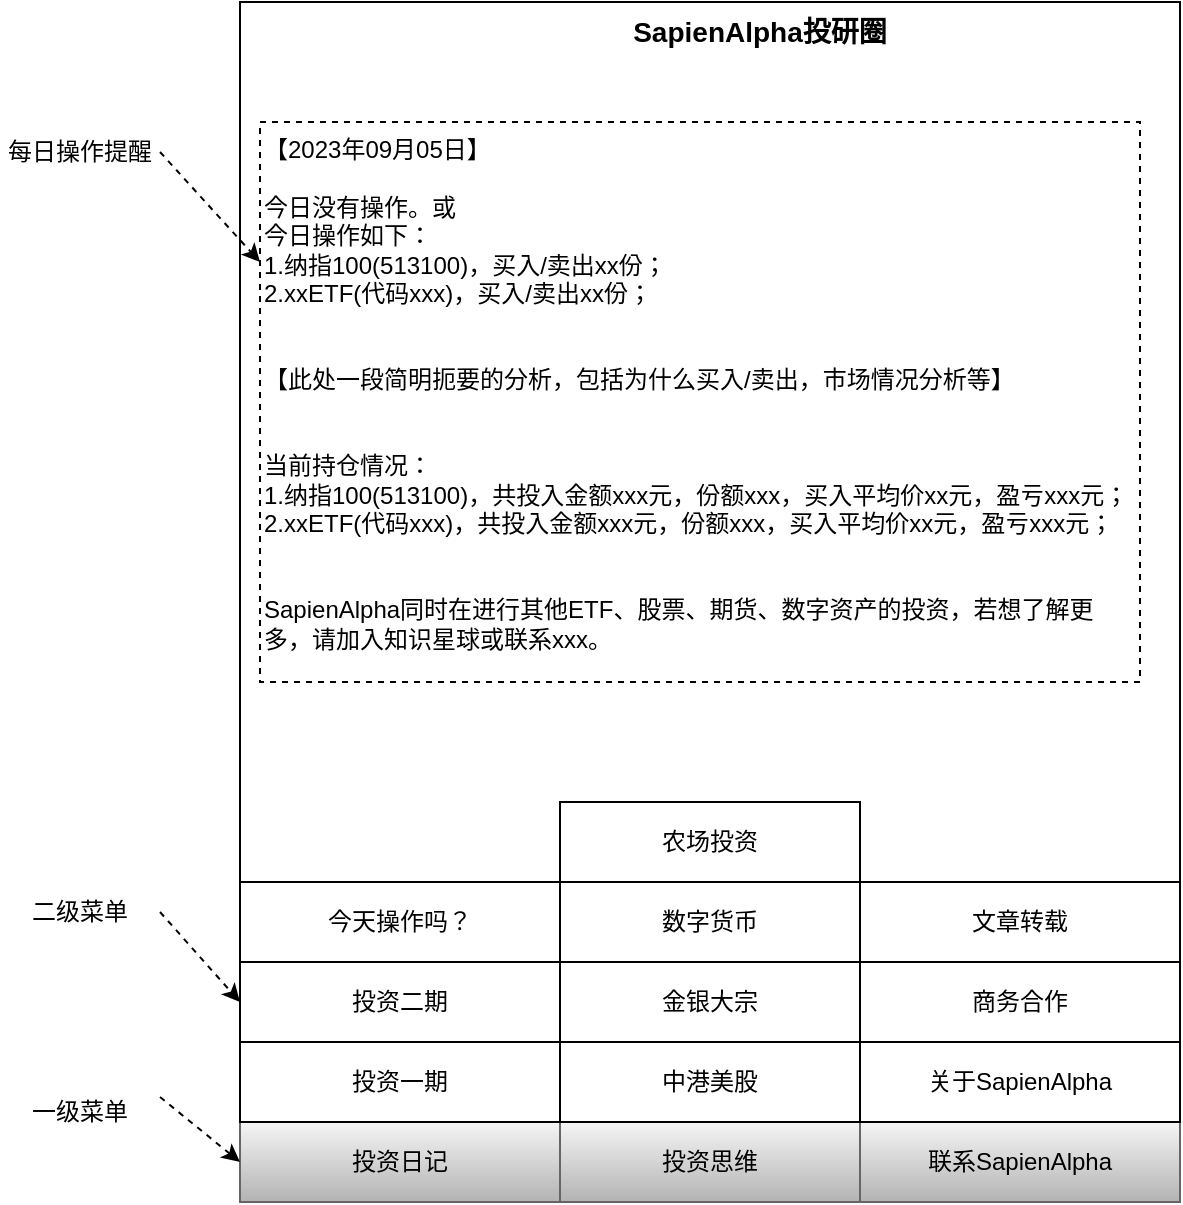<mxfile version="21.2.9" type="github">
  <diagram name="第 1 页" id="QTAsjR65V7fDov5XbZmy">
    <mxGraphModel dx="1194" dy="791" grid="1" gridSize="10" guides="1" tooltips="1" connect="1" arrows="1" fold="1" page="1" pageScale="1" pageWidth="827" pageHeight="1169" math="0" shadow="0">
      <root>
        <mxCell id="0" />
        <mxCell id="1" parent="0" />
        <mxCell id="2sGhMW7u28O068fkxQ1E-1" value="" style="rounded=0;whiteSpace=wrap;html=1;" vertex="1" parent="1">
          <mxGeometry x="160" y="40" width="470" height="600" as="geometry" />
        </mxCell>
        <mxCell id="2sGhMW7u28O068fkxQ1E-2" value="【2023年09月05日】&lt;br&gt;&lt;br&gt;今日没有操作。或&lt;br&gt;今日操作如下：&lt;br&gt;1.纳指100(513100)，买入/卖出xx份；&lt;br&gt;2.xxETF(代码xxx)，买入/卖出xx份；&lt;br&gt;&lt;br&gt;&lt;br&gt;【此处一段简明扼要的分析，包括为什么买入/卖出，市场情况分析等】&lt;br&gt;&lt;br&gt;&lt;br&gt;当前持仓情况：&lt;br&gt;1.纳指100(513100)，共投入金额xxx元，份额xxx，买入平均价xx元，盈亏xxx元；&lt;br&gt;2.xxETF(代码xxx)，共投入金额xxx元，份额xxx，买入平均价xx元，盈亏xxx元；&lt;br&gt;&lt;br&gt;&lt;br&gt;SapienAlpha同时在进行其他ETF、股票、期货、数字资产的投资，若想了解更多，请加入知识星球或联系xxx。" style="text;html=1;strokeColor=default;fillColor=none;align=left;verticalAlign=top;whiteSpace=wrap;rounded=0;dashed=1;" vertex="1" parent="1">
          <mxGeometry x="170" y="100" width="440" height="280" as="geometry" />
        </mxCell>
        <mxCell id="2sGhMW7u28O068fkxQ1E-3" value="SapienAlpha投研圈" style="text;html=1;strokeColor=none;fillColor=none;align=center;verticalAlign=middle;whiteSpace=wrap;rounded=0;fontStyle=1;fontSize=14;" vertex="1" parent="1">
          <mxGeometry x="345" y="40" width="150" height="30" as="geometry" />
        </mxCell>
        <mxCell id="2sGhMW7u28O068fkxQ1E-4" value="每日操作提醒" style="text;html=1;strokeColor=none;fillColor=none;align=center;verticalAlign=middle;whiteSpace=wrap;rounded=0;" vertex="1" parent="1">
          <mxGeometry x="40" y="100" width="80" height="30" as="geometry" />
        </mxCell>
        <mxCell id="2sGhMW7u28O068fkxQ1E-5" value="" style="endArrow=classic;html=1;rounded=0;exitX=1;exitY=0.5;exitDx=0;exitDy=0;entryX=0;entryY=0.25;entryDx=0;entryDy=0;dashed=1;" edge="1" parent="1" source="2sGhMW7u28O068fkxQ1E-4" target="2sGhMW7u28O068fkxQ1E-2">
          <mxGeometry width="50" height="50" relative="1" as="geometry">
            <mxPoint x="410" y="400" as="sourcePoint" />
            <mxPoint x="460" y="350" as="targetPoint" />
          </mxGeometry>
        </mxCell>
        <mxCell id="2sGhMW7u28O068fkxQ1E-6" value="投资日记" style="rounded=0;whiteSpace=wrap;html=1;fillColor=#f5f5f5;gradientColor=#b3b3b3;strokeColor=#666666;" vertex="1" parent="1">
          <mxGeometry x="160" y="600" width="160" height="40" as="geometry" />
        </mxCell>
        <mxCell id="2sGhMW7u28O068fkxQ1E-7" value="投资思维" style="rounded=0;whiteSpace=wrap;html=1;fillColor=#f5f5f5;gradientColor=#b3b3b3;strokeColor=#666666;" vertex="1" parent="1">
          <mxGeometry x="320" y="600" width="150" height="40" as="geometry" />
        </mxCell>
        <mxCell id="2sGhMW7u28O068fkxQ1E-8" value="联系SapienAlpha" style="rounded=0;whiteSpace=wrap;html=1;fillColor=#f5f5f5;gradientColor=#b3b3b3;strokeColor=#666666;" vertex="1" parent="1">
          <mxGeometry x="470" y="600" width="160" height="40" as="geometry" />
        </mxCell>
        <mxCell id="2sGhMW7u28O068fkxQ1E-9" value="商务合作" style="rounded=0;whiteSpace=wrap;html=1;" vertex="1" parent="1">
          <mxGeometry x="470" y="520" width="160" height="40" as="geometry" />
        </mxCell>
        <mxCell id="2sGhMW7u28O068fkxQ1E-10" value="文章转载" style="rounded=0;whiteSpace=wrap;html=1;" vertex="1" parent="1">
          <mxGeometry x="470" y="480" width="160" height="40" as="geometry" />
        </mxCell>
        <mxCell id="2sGhMW7u28O068fkxQ1E-11" value="中港美股" style="rounded=0;whiteSpace=wrap;html=1;" vertex="1" parent="1">
          <mxGeometry x="320" y="560" width="150" height="40" as="geometry" />
        </mxCell>
        <mxCell id="2sGhMW7u28O068fkxQ1E-12" value="投资一期" style="rounded=0;whiteSpace=wrap;html=1;" vertex="1" parent="1">
          <mxGeometry x="160" y="560" width="160" height="40" as="geometry" />
        </mxCell>
        <mxCell id="2sGhMW7u28O068fkxQ1E-13" value="投资二期" style="rounded=0;whiteSpace=wrap;html=1;" vertex="1" parent="1">
          <mxGeometry x="160" y="520" width="160" height="40" as="geometry" />
        </mxCell>
        <mxCell id="2sGhMW7u28O068fkxQ1E-14" value="今天操作吗？" style="rounded=0;whiteSpace=wrap;html=1;" vertex="1" parent="1">
          <mxGeometry x="160" y="480" width="160" height="40" as="geometry" />
        </mxCell>
        <mxCell id="2sGhMW7u28O068fkxQ1E-15" value="金银大宗" style="rounded=0;whiteSpace=wrap;html=1;" vertex="1" parent="1">
          <mxGeometry x="320" y="520" width="150" height="40" as="geometry" />
        </mxCell>
        <mxCell id="2sGhMW7u28O068fkxQ1E-16" value="数字货币" style="rounded=0;whiteSpace=wrap;html=1;" vertex="1" parent="1">
          <mxGeometry x="320" y="480" width="150" height="40" as="geometry" />
        </mxCell>
        <mxCell id="2sGhMW7u28O068fkxQ1E-17" value="关于SapienAlpha" style="rounded=0;whiteSpace=wrap;html=1;" vertex="1" parent="1">
          <mxGeometry x="470" y="560" width="160" height="40" as="geometry" />
        </mxCell>
        <mxCell id="2sGhMW7u28O068fkxQ1E-18" value="农场投资" style="rounded=0;whiteSpace=wrap;html=1;" vertex="1" parent="1">
          <mxGeometry x="320" y="440" width="150" height="40" as="geometry" />
        </mxCell>
        <mxCell id="2sGhMW7u28O068fkxQ1E-19" value="一级菜单" style="text;html=1;strokeColor=none;fillColor=none;align=center;verticalAlign=middle;whiteSpace=wrap;rounded=0;" vertex="1" parent="1">
          <mxGeometry x="40" y="580" width="80" height="30" as="geometry" />
        </mxCell>
        <mxCell id="2sGhMW7u28O068fkxQ1E-20" value="二级菜单" style="text;html=1;strokeColor=none;fillColor=none;align=center;verticalAlign=middle;whiteSpace=wrap;rounded=0;" vertex="1" parent="1">
          <mxGeometry x="40" y="480" width="80" height="30" as="geometry" />
        </mxCell>
        <mxCell id="2sGhMW7u28O068fkxQ1E-21" value="" style="endArrow=classic;html=1;rounded=0;exitX=1;exitY=0.25;exitDx=0;exitDy=0;entryX=0;entryY=0.5;entryDx=0;entryDy=0;dashed=1;" edge="1" parent="1" source="2sGhMW7u28O068fkxQ1E-19" target="2sGhMW7u28O068fkxQ1E-6">
          <mxGeometry width="50" height="50" relative="1" as="geometry">
            <mxPoint x="130" y="125" as="sourcePoint" />
            <mxPoint x="180" y="180" as="targetPoint" />
          </mxGeometry>
        </mxCell>
        <mxCell id="2sGhMW7u28O068fkxQ1E-22" value="" style="endArrow=classic;html=1;rounded=0;exitX=1;exitY=0.5;exitDx=0;exitDy=0;entryX=0;entryY=0.5;entryDx=0;entryDy=0;dashed=1;" edge="1" parent="1" source="2sGhMW7u28O068fkxQ1E-20" target="2sGhMW7u28O068fkxQ1E-13">
          <mxGeometry width="50" height="50" relative="1" as="geometry">
            <mxPoint x="140" y="135" as="sourcePoint" />
            <mxPoint x="190" y="190" as="targetPoint" />
          </mxGeometry>
        </mxCell>
      </root>
    </mxGraphModel>
  </diagram>
</mxfile>
